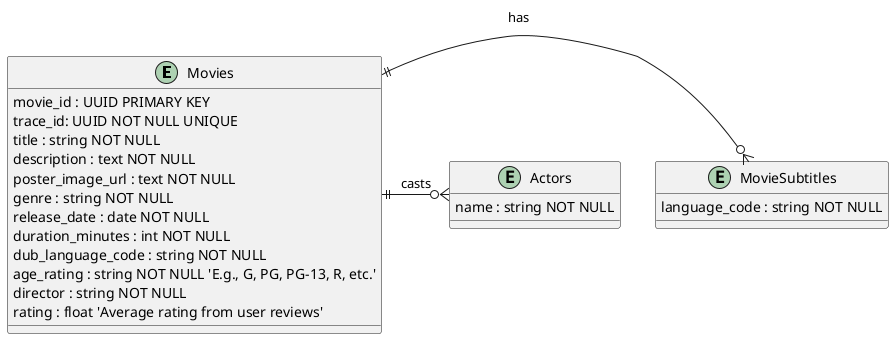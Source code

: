 @startuml movie-service-erd

entity Movies {
    movie_id : UUID PRIMARY KEY
    trace_id: UUID NOT NULL UNIQUE
    title : string NOT NULL
    description : text NOT NULL
    poster_image_url : text NOT NULL
    genre : string NOT NULL
    release_date : date NOT NULL
    duration_minutes : int NOT NULL
    dub_language_code : string NOT NULL
    age_rating : string NOT NULL 'E.g., G, PG, PG-13, R, etc.'
    director : string NOT NULL
    rating : float 'Average rating from user reviews'
}

entity MovieSubtitles {
    language_code : string NOT NULL
}

entity Actors {
    name : string NOT NULL
}

Movies ||-o{ MovieSubtitles : "has"
Movies ||-o{ Actors : "casts"

@enduml
